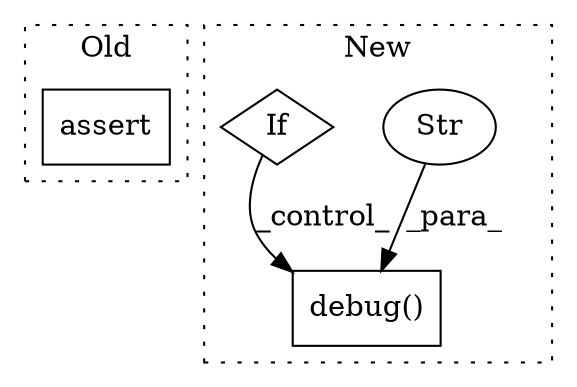 digraph G {
subgraph cluster0 {
1 [label="assert" a="65" s="58331" l="7" shape="box"];
label = "Old";
style="dotted";
}
subgraph cluster1 {
2 [label="debug()" a="75" s="61992,62150" l="13,1" shape="box"];
3 [label="Str" a="66" s="62005" l="130" shape="ellipse"];
4 [label="If" a="96" s="61685" l="3" shape="diamond"];
label = "New";
style="dotted";
}
3 -> 2 [label="_para_"];
4 -> 2 [label="_control_"];
}